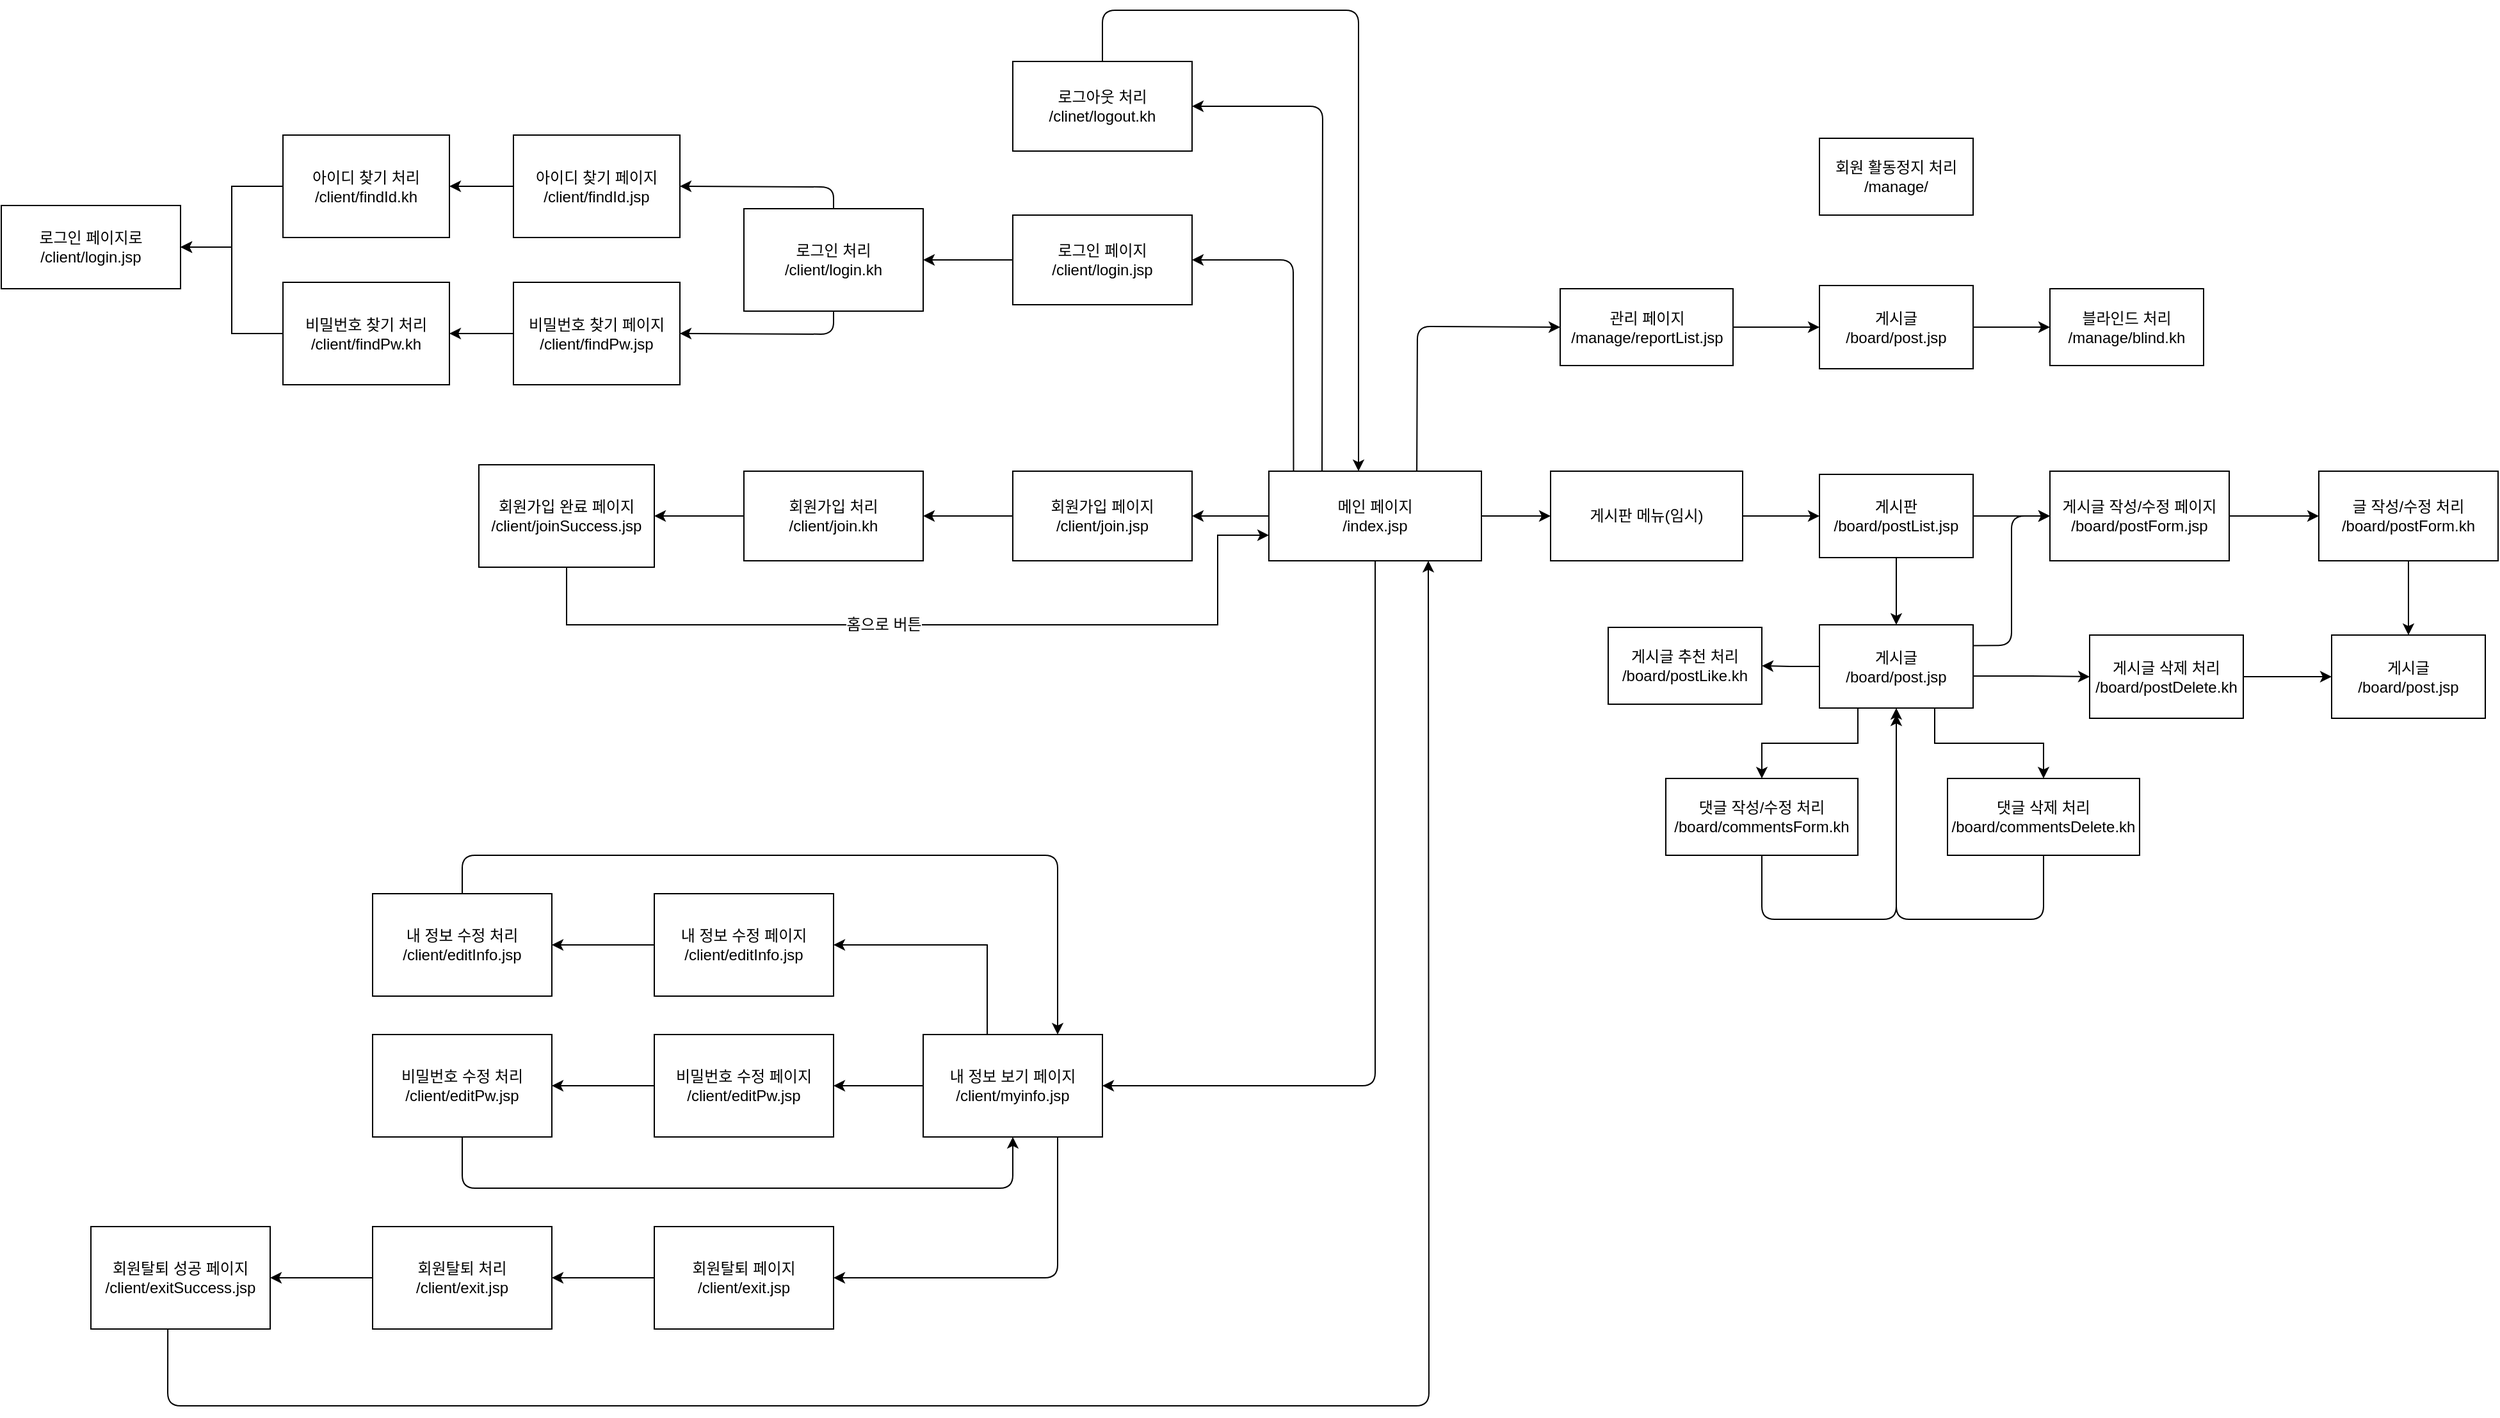 <mxfile version="14.6.11" type="github">
  <diagram id="mC9mLiqQ_s6ltAapUeoM" name="Page-1">
    <mxGraphModel dx="2025" dy="1644" grid="1" gridSize="10" guides="1" tooltips="1" connect="1" arrows="1" fold="1" page="1" pageScale="1" pageWidth="827" pageHeight="1169" math="0" shadow="0">
      <root>
        <mxCell id="0" />
        <mxCell id="1" parent="0" />
        <mxCell id="nnKQ1JKZnjKHlzkCzVtV-10" value="" style="edgeStyle=orthogonalEdgeStyle;rounded=0;orthogonalLoop=1;jettySize=auto;html=1;" parent="1" source="joYM71LnYFRUX5e8SblC-1" target="Nu2AYAcBw3wLmnYxCcNV-2" edge="1">
          <mxGeometry relative="1" as="geometry" />
        </mxCell>
        <mxCell id="nnKQ1JKZnjKHlzkCzVtV-20" value="" style="edgeStyle=orthogonalEdgeStyle;rounded=0;orthogonalLoop=1;jettySize=auto;html=1;" parent="1" source="joYM71LnYFRUX5e8SblC-1" target="nnKQ1JKZnjKHlzkCzVtV-19" edge="1">
          <mxGeometry relative="1" as="geometry" />
        </mxCell>
        <mxCell id="joYM71LnYFRUX5e8SblC-1" value="&lt;div&gt;메인 페이지&lt;/div&gt;&lt;div&gt;/index.jsp&lt;br&gt;&lt;/div&gt;" style="rounded=0;whiteSpace=wrap;html=1;" parent="1" vertex="1">
          <mxGeometry x="450" y="250" width="166" height="70" as="geometry" />
        </mxCell>
        <mxCell id="Nu2AYAcBw3wLmnYxCcNV-13" value="" style="edgeStyle=orthogonalEdgeStyle;rounded=0;orthogonalLoop=1;jettySize=auto;html=1;" parent="1" source="Nu2AYAcBw3wLmnYxCcNV-1" target="Nu2AYAcBw3wLmnYxCcNV-12" edge="1">
          <mxGeometry relative="1" as="geometry" />
        </mxCell>
        <mxCell id="Nu2AYAcBw3wLmnYxCcNV-1" value="&lt;div&gt;로그인 페이지&lt;/div&gt;&lt;div&gt;/client/login.jsp&lt;br&gt;&lt;/div&gt;" style="rounded=0;whiteSpace=wrap;html=1;" parent="1" vertex="1">
          <mxGeometry x="250" y="50" width="140" height="70" as="geometry" />
        </mxCell>
        <mxCell id="Nu2AYAcBw3wLmnYxCcNV-6" value="" style="edgeStyle=orthogonalEdgeStyle;rounded=0;orthogonalLoop=1;jettySize=auto;html=1;" parent="1" source="Nu2AYAcBw3wLmnYxCcNV-2" target="Nu2AYAcBw3wLmnYxCcNV-5" edge="1">
          <mxGeometry relative="1" as="geometry" />
        </mxCell>
        <mxCell id="Nu2AYAcBw3wLmnYxCcNV-2" value="&lt;div&gt;회원가입 페이지&lt;/div&gt;&lt;div&gt;/client/join.jsp&lt;br&gt;&lt;/div&gt;" style="rounded=0;whiteSpace=wrap;html=1;" parent="1" vertex="1">
          <mxGeometry x="250" y="250" width="140" height="70" as="geometry" />
        </mxCell>
        <mxCell id="Nu2AYAcBw3wLmnYxCcNV-28" value="" style="edgeStyle=orthogonalEdgeStyle;rounded=0;orthogonalLoop=1;jettySize=auto;html=1;" parent="1" source="Nu2AYAcBw3wLmnYxCcNV-5" target="Nu2AYAcBw3wLmnYxCcNV-7" edge="1">
          <mxGeometry relative="1" as="geometry" />
        </mxCell>
        <mxCell id="Nu2AYAcBw3wLmnYxCcNV-5" value="&lt;div&gt;회원가입 처리&lt;br&gt;&lt;/div&gt;&lt;div&gt;/client/join.kh&lt;br&gt;&lt;/div&gt;" style="rounded=0;whiteSpace=wrap;html=1;" parent="1" vertex="1">
          <mxGeometry x="40" y="250" width="140" height="70" as="geometry" />
        </mxCell>
        <mxCell id="Nu2AYAcBw3wLmnYxCcNV-10" value="&lt;font style=&quot;font-size: 12px&quot;&gt;홈으로 버튼&lt;/font&gt;" style="edgeStyle=orthogonalEdgeStyle;rounded=0;orthogonalLoop=1;jettySize=auto;html=1;exitX=0.5;exitY=0;exitDx=0;exitDy=0;" parent="1" source="Nu2AYAcBw3wLmnYxCcNV-7" edge="1">
          <mxGeometry relative="1" as="geometry">
            <mxPoint x="450" y="300" as="targetPoint" />
            <Array as="points">
              <mxPoint x="-98" y="370" />
              <mxPoint x="410" y="370" />
              <mxPoint x="410" y="300" />
              <mxPoint x="450" y="300" />
            </Array>
          </mxGeometry>
        </mxCell>
        <mxCell id="Nu2AYAcBw3wLmnYxCcNV-7" value="&lt;div&gt;회원가입 완료 페이지&lt;/div&gt;&lt;div&gt;/client/joinSuccess.jsp&lt;br&gt;&lt;/div&gt;" style="rounded=0;whiteSpace=wrap;html=1;" parent="1" vertex="1">
          <mxGeometry x="-167" y="245" width="137" height="80" as="geometry" />
        </mxCell>
        <mxCell id="Nu2AYAcBw3wLmnYxCcNV-12" value="&lt;div&gt;로그인 처리&lt;/div&gt;&lt;div&gt;/client/login.kh&lt;br&gt;&lt;/div&gt;" style="rounded=0;whiteSpace=wrap;html=1;" parent="1" vertex="1">
          <mxGeometry x="40" y="45" width="140" height="80" as="geometry" />
        </mxCell>
        <mxCell id="Nu2AYAcBw3wLmnYxCcNV-21" value="" style="edgeStyle=orthogonalEdgeStyle;rounded=0;orthogonalLoop=1;jettySize=auto;html=1;" parent="1" source="Nu2AYAcBw3wLmnYxCcNV-15" target="Nu2AYAcBw3wLmnYxCcNV-17" edge="1">
          <mxGeometry relative="1" as="geometry" />
        </mxCell>
        <mxCell id="Nu2AYAcBw3wLmnYxCcNV-15" value="&lt;div&gt;아이디 찾기 페이지&lt;br&gt;&lt;/div&gt;&lt;div&gt;/client/findId.jsp&lt;br&gt;&lt;/div&gt;" style="rounded=0;whiteSpace=wrap;html=1;" parent="1" vertex="1">
          <mxGeometry x="-140" y="-12.5" width="130" height="80" as="geometry" />
        </mxCell>
        <mxCell id="Nu2AYAcBw3wLmnYxCcNV-22" value="" style="edgeStyle=orthogonalEdgeStyle;rounded=0;orthogonalLoop=1;jettySize=auto;html=1;" parent="1" source="Nu2AYAcBw3wLmnYxCcNV-16" target="Nu2AYAcBw3wLmnYxCcNV-18" edge="1">
          <mxGeometry relative="1" as="geometry" />
        </mxCell>
        <mxCell id="Nu2AYAcBw3wLmnYxCcNV-16" value="&lt;div&gt;비밀번호 찾기 페이지&lt;br&gt;&lt;/div&gt;&lt;div&gt;/client/findPw.jsp&lt;br&gt;&lt;/div&gt;" style="rounded=0;whiteSpace=wrap;html=1;" parent="1" vertex="1">
          <mxGeometry x="-140" y="102.5" width="130" height="80" as="geometry" />
        </mxCell>
        <mxCell id="Nu2AYAcBw3wLmnYxCcNV-25" value="" style="edgeStyle=orthogonalEdgeStyle;rounded=0;orthogonalLoop=1;jettySize=auto;html=1;" parent="1" source="Nu2AYAcBw3wLmnYxCcNV-17" target="Nu2AYAcBw3wLmnYxCcNV-24" edge="1">
          <mxGeometry relative="1" as="geometry" />
        </mxCell>
        <mxCell id="Nu2AYAcBw3wLmnYxCcNV-17" value="&lt;div&gt;아이디 찾기 처리&lt;br&gt;&lt;/div&gt;&lt;div&gt;/client/findId.kh&lt;br&gt;&lt;/div&gt;" style="rounded=0;whiteSpace=wrap;html=1;" parent="1" vertex="1">
          <mxGeometry x="-320" y="-12.5" width="130" height="80" as="geometry" />
        </mxCell>
        <mxCell id="Nu2AYAcBw3wLmnYxCcNV-26" value="" style="edgeStyle=orthogonalEdgeStyle;rounded=0;orthogonalLoop=1;jettySize=auto;html=1;" parent="1" source="Nu2AYAcBw3wLmnYxCcNV-18" target="Nu2AYAcBw3wLmnYxCcNV-24" edge="1">
          <mxGeometry relative="1" as="geometry" />
        </mxCell>
        <mxCell id="Nu2AYAcBw3wLmnYxCcNV-18" value="&lt;div&gt;비밀번호 찾기 처리&lt;br&gt;&lt;/div&gt;&lt;div&gt;/client/findPw.kh&lt;br&gt;&lt;/div&gt;" style="rounded=0;whiteSpace=wrap;html=1;" parent="1" vertex="1">
          <mxGeometry x="-320" y="102.5" width="130" height="80" as="geometry" />
        </mxCell>
        <mxCell id="Nu2AYAcBw3wLmnYxCcNV-24" value="&lt;div&gt;로그인 페이지로&lt;/div&gt;&lt;div&gt;/client/login.jsp&lt;br&gt;&lt;/div&gt;" style="rounded=0;whiteSpace=wrap;html=1;" parent="1" vertex="1">
          <mxGeometry x="-540" y="42.5" width="140" height="65" as="geometry" />
        </mxCell>
        <mxCell id="QGhlJYClcwNzzbrt0RkC-1" value="" style="edgeStyle=orthogonalEdgeStyle;rounded=0;orthogonalLoop=1;jettySize=auto;html=1;" parent="1" source="Nu2AYAcBw3wLmnYxCcNV-31" target="Nu2AYAcBw3wLmnYxCcNV-33" edge="1">
          <mxGeometry relative="1" as="geometry" />
        </mxCell>
        <mxCell id="Nu2AYAcBw3wLmnYxCcNV-31" value="&lt;div&gt;내 정보 보기 페이지&lt;br&gt;&lt;/div&gt;&lt;div&gt;/client/myinfo.jsp&lt;br&gt;&lt;/div&gt;" style="rounded=0;whiteSpace=wrap;html=1;" parent="1" vertex="1">
          <mxGeometry x="180" y="690" width="140" height="80" as="geometry" />
        </mxCell>
        <mxCell id="nnKQ1JKZnjKHlzkCzVtV-5" value="" style="edgeStyle=orthogonalEdgeStyle;rounded=0;orthogonalLoop=1;jettySize=auto;html=1;" parent="1" source="Nu2AYAcBw3wLmnYxCcNV-32" target="Nu2AYAcBw3wLmnYxCcNV-37" edge="1">
          <mxGeometry relative="1" as="geometry" />
        </mxCell>
        <mxCell id="Nu2AYAcBw3wLmnYxCcNV-32" value="&lt;div&gt;회원탈퇴 페이지&lt;br&gt;&lt;/div&gt;&lt;div&gt;/client/exit.jsp&lt;br&gt;&lt;/div&gt;" style="rounded=0;whiteSpace=wrap;html=1;" parent="1" vertex="1">
          <mxGeometry x="-30" y="840" width="140" height="80" as="geometry" />
        </mxCell>
        <mxCell id="QGhlJYClcwNzzbrt0RkC-2" value="" style="edgeStyle=orthogonalEdgeStyle;rounded=0;orthogonalLoop=1;jettySize=auto;html=1;" parent="1" source="Nu2AYAcBw3wLmnYxCcNV-33" target="Nu2AYAcBw3wLmnYxCcNV-36" edge="1">
          <mxGeometry relative="1" as="geometry" />
        </mxCell>
        <mxCell id="Nu2AYAcBw3wLmnYxCcNV-33" value="&lt;div&gt;비밀번호 수정 페이지&lt;br&gt;&lt;/div&gt;&lt;div&gt;/client/editPw.jsp&lt;br&gt;&lt;/div&gt;" style="rounded=0;whiteSpace=wrap;html=1;" parent="1" vertex="1">
          <mxGeometry x="-30" y="690" width="140" height="80" as="geometry" />
        </mxCell>
        <mxCell id="QGhlJYClcwNzzbrt0RkC-6" value="" style="edgeStyle=orthogonalEdgeStyle;rounded=0;orthogonalLoop=1;jettySize=auto;html=1;" parent="1" source="Nu2AYAcBw3wLmnYxCcNV-34" target="Nu2AYAcBw3wLmnYxCcNV-35" edge="1">
          <mxGeometry relative="1" as="geometry" />
        </mxCell>
        <mxCell id="Nu2AYAcBw3wLmnYxCcNV-34" value="&lt;div&gt;내 정보 수정 페이지&lt;br&gt;&lt;/div&gt;&lt;div&gt;/client/editInfo.jsp&lt;br&gt;&lt;/div&gt;" style="rounded=0;whiteSpace=wrap;html=1;" parent="1" vertex="1">
          <mxGeometry x="-30" y="580" width="140" height="80" as="geometry" />
        </mxCell>
        <mxCell id="Nu2AYAcBw3wLmnYxCcNV-35" value="&lt;div&gt;내 정보 수정 처리&lt;br&gt;&lt;/div&gt;&lt;div&gt;/client/editInfo.jsp&lt;br&gt;&lt;/div&gt;" style="rounded=0;whiteSpace=wrap;html=1;" parent="1" vertex="1">
          <mxGeometry x="-250" y="580" width="140" height="80" as="geometry" />
        </mxCell>
        <mxCell id="Nu2AYAcBw3wLmnYxCcNV-36" value="&lt;div&gt;비밀번호 수정 처리&lt;br&gt;&lt;/div&gt;&lt;div&gt;/client/editPw.jsp&lt;br&gt;&lt;/div&gt;" style="rounded=0;whiteSpace=wrap;html=1;" parent="1" vertex="1">
          <mxGeometry x="-250" y="690" width="140" height="80" as="geometry" />
        </mxCell>
        <mxCell id="nnKQ1JKZnjKHlzkCzVtV-7" value="" style="edgeStyle=orthogonalEdgeStyle;rounded=0;orthogonalLoop=1;jettySize=auto;html=1;" parent="1" source="Nu2AYAcBw3wLmnYxCcNV-37" target="nnKQ1JKZnjKHlzkCzVtV-6" edge="1">
          <mxGeometry relative="1" as="geometry" />
        </mxCell>
        <mxCell id="Nu2AYAcBw3wLmnYxCcNV-37" value="&lt;div&gt;회원탈퇴 처리&lt;br&gt;&lt;/div&gt;&lt;div&gt;/client/exit.jsp&lt;br&gt;&lt;/div&gt;" style="rounded=0;whiteSpace=wrap;html=1;" parent="1" vertex="1">
          <mxGeometry x="-250" y="840" width="140" height="80" as="geometry" />
        </mxCell>
        <mxCell id="QGhlJYClcwNzzbrt0RkC-5" value="" style="endArrow=classic;html=1;rounded=0;edgeStyle=orthogonalEdgeStyle;exitX=0.5;exitY=0;exitDx=0;exitDy=0;entryX=1;entryY=0.5;entryDx=0;entryDy=0;" parent="1" source="Nu2AYAcBw3wLmnYxCcNV-31" target="Nu2AYAcBw3wLmnYxCcNV-34" edge="1">
          <mxGeometry width="50" height="50" relative="1" as="geometry">
            <mxPoint x="200" y="625" as="sourcePoint" />
            <mxPoint x="250" y="575" as="targetPoint" />
            <Array as="points">
              <mxPoint x="230" y="690" />
              <mxPoint x="230" y="620" />
            </Array>
          </mxGeometry>
        </mxCell>
        <mxCell id="nnKQ1JKZnjKHlzkCzVtV-1" value="" style="endArrow=classic;html=1;exitX=0.5;exitY=1;exitDx=0;exitDy=0;entryX=1;entryY=0.5;entryDx=0;entryDy=0;" parent="1" source="joYM71LnYFRUX5e8SblC-1" target="Nu2AYAcBw3wLmnYxCcNV-31" edge="1">
          <mxGeometry width="50" height="50" relative="1" as="geometry">
            <mxPoint x="550" y="620" as="sourcePoint" />
            <mxPoint x="460" y="730" as="targetPoint" />
            <Array as="points">
              <mxPoint x="533" y="730" />
            </Array>
          </mxGeometry>
        </mxCell>
        <mxCell id="nnKQ1JKZnjKHlzkCzVtV-2" value="" style="endArrow=classic;html=1;exitX=0.5;exitY=0;exitDx=0;exitDy=0;entryX=0.75;entryY=0;entryDx=0;entryDy=0;" parent="1" source="Nu2AYAcBw3wLmnYxCcNV-35" target="Nu2AYAcBw3wLmnYxCcNV-31" edge="1">
          <mxGeometry width="50" height="50" relative="1" as="geometry">
            <mxPoint x="-350" y="585" as="sourcePoint" />
            <mxPoint x="-300" y="535" as="targetPoint" />
            <Array as="points">
              <mxPoint x="-180" y="550" />
              <mxPoint x="285" y="550" />
            </Array>
          </mxGeometry>
        </mxCell>
        <mxCell id="nnKQ1JKZnjKHlzkCzVtV-3" value="" style="endArrow=classic;html=1;exitX=0.5;exitY=1;exitDx=0;exitDy=0;entryX=0.5;entryY=1;entryDx=0;entryDy=0;" parent="1" source="Nu2AYAcBw3wLmnYxCcNV-36" target="Nu2AYAcBw3wLmnYxCcNV-31" edge="1">
          <mxGeometry width="50" height="50" relative="1" as="geometry">
            <mxPoint x="16" y="843" as="sourcePoint" />
            <mxPoint x="66" y="793" as="targetPoint" />
            <Array as="points">
              <mxPoint x="-180" y="810" />
              <mxPoint x="250" y="810" />
            </Array>
          </mxGeometry>
        </mxCell>
        <mxCell id="nnKQ1JKZnjKHlzkCzVtV-4" value="" style="endArrow=classic;html=1;exitX=0.75;exitY=1;exitDx=0;exitDy=0;entryX=1;entryY=0.5;entryDx=0;entryDy=0;" parent="1" source="Nu2AYAcBw3wLmnYxCcNV-31" target="Nu2AYAcBw3wLmnYxCcNV-32" edge="1">
          <mxGeometry width="50" height="50" relative="1" as="geometry">
            <mxPoint x="226.5" y="910" as="sourcePoint" />
            <mxPoint x="276.5" y="860" as="targetPoint" />
            <Array as="points">
              <mxPoint x="285" y="880" />
            </Array>
          </mxGeometry>
        </mxCell>
        <mxCell id="nnKQ1JKZnjKHlzkCzVtV-6" value="&lt;div&gt;회원탈퇴 성공 페이지&lt;/div&gt;&lt;div&gt;/client/exitSuccess.jsp&lt;br&gt;&lt;/div&gt;" style="rounded=0;whiteSpace=wrap;html=1;" parent="1" vertex="1">
          <mxGeometry x="-470" y="840" width="140" height="80" as="geometry" />
        </mxCell>
        <mxCell id="nnKQ1JKZnjKHlzkCzVtV-8" value="" style="endArrow=classic;html=1;exitX=0.429;exitY=1;exitDx=0;exitDy=0;exitPerimeter=0;entryX=0.75;entryY=1;entryDx=0;entryDy=0;" parent="1" source="nnKQ1JKZnjKHlzkCzVtV-6" target="joYM71LnYFRUX5e8SblC-1" edge="1">
          <mxGeometry width="50" height="50" relative="1" as="geometry">
            <mxPoint x="-320" y="1010" as="sourcePoint" />
            <mxPoint x="440" y="880" as="targetPoint" />
            <Array as="points">
              <mxPoint x="-410" y="980" />
              <mxPoint x="575" y="980" />
            </Array>
          </mxGeometry>
        </mxCell>
        <mxCell id="nnKQ1JKZnjKHlzkCzVtV-11" value="" style="endArrow=classic;html=1;entryX=1;entryY=0.5;entryDx=0;entryDy=0;" parent="1" source="Nu2AYAcBw3wLmnYxCcNV-12" target="Nu2AYAcBw3wLmnYxCcNV-15" edge="1">
          <mxGeometry width="50" height="50" relative="1" as="geometry">
            <mxPoint x="50" y="10" as="sourcePoint" />
            <mxPoint x="100" y="-40" as="targetPoint" />
            <Array as="points">
              <mxPoint x="110" y="28" />
            </Array>
          </mxGeometry>
        </mxCell>
        <mxCell id="nnKQ1JKZnjKHlzkCzVtV-12" value="" style="endArrow=classic;html=1;exitX=0.5;exitY=1;exitDx=0;exitDy=0;entryX=1;entryY=0.5;entryDx=0;entryDy=0;" parent="1" source="Nu2AYAcBw3wLmnYxCcNV-12" target="Nu2AYAcBw3wLmnYxCcNV-16" edge="1">
          <mxGeometry width="50" height="50" relative="1" as="geometry">
            <mxPoint x="50" y="10" as="sourcePoint" />
            <mxPoint x="100" y="-40" as="targetPoint" />
            <Array as="points">
              <mxPoint x="110" y="143" />
            </Array>
          </mxGeometry>
        </mxCell>
        <mxCell id="nnKQ1JKZnjKHlzkCzVtV-15" value="" style="endArrow=classic;html=1;exitX=0.116;exitY=-0.005;exitDx=0;exitDy=0;exitPerimeter=0;entryX=1;entryY=0.5;entryDx=0;entryDy=0;" parent="1" source="joYM71LnYFRUX5e8SblC-1" target="Nu2AYAcBw3wLmnYxCcNV-1" edge="1">
          <mxGeometry width="50" height="50" relative="1" as="geometry">
            <mxPoint x="380" y="10" as="sourcePoint" />
            <mxPoint x="550" y="-140" as="targetPoint" />
            <Array as="points">
              <mxPoint x="469" y="85" />
            </Array>
          </mxGeometry>
        </mxCell>
        <mxCell id="nnKQ1JKZnjKHlzkCzVtV-16" value="&lt;div&gt;로그아웃 처리&lt;/div&gt;&lt;div&gt;/clinet/logout.kh&lt;br&gt;&lt;/div&gt;" style="rounded=0;whiteSpace=wrap;html=1;" parent="1" vertex="1">
          <mxGeometry x="250" y="-70" width="140" height="70" as="geometry" />
        </mxCell>
        <mxCell id="nnKQ1JKZnjKHlzkCzVtV-17" value="" style="endArrow=classic;html=1;exitX=0.25;exitY=0;exitDx=0;exitDy=0;entryX=1;entryY=0.5;entryDx=0;entryDy=0;" parent="1" source="joYM71LnYFRUX5e8SblC-1" target="nnKQ1JKZnjKHlzkCzVtV-16" edge="1">
          <mxGeometry width="50" height="50" relative="1" as="geometry">
            <mxPoint x="520" y="-30" as="sourcePoint" />
            <mxPoint x="590" y="-100" as="targetPoint" />
            <Array as="points">
              <mxPoint x="492" y="-35" />
            </Array>
          </mxGeometry>
        </mxCell>
        <mxCell id="nnKQ1JKZnjKHlzkCzVtV-18" value="" style="endArrow=classic;html=1;exitX=0.5;exitY=0;exitDx=0;exitDy=0;" parent="1" source="nnKQ1JKZnjKHlzkCzVtV-16" edge="1">
          <mxGeometry width="50" height="50" relative="1" as="geometry">
            <mxPoint x="470" y="-110" as="sourcePoint" />
            <mxPoint x="520" y="250" as="targetPoint" />
            <Array as="points">
              <mxPoint x="320" y="-110" />
              <mxPoint x="520" y="-110" />
            </Array>
          </mxGeometry>
        </mxCell>
        <mxCell id="R1qjKSbSTeQgbjsGCtFt-1" value="" style="edgeStyle=orthogonalEdgeStyle;rounded=0;orthogonalLoop=1;jettySize=auto;html=1;" edge="1" parent="1" source="nnKQ1JKZnjKHlzkCzVtV-19" target="nnKQ1JKZnjKHlzkCzVtV-21">
          <mxGeometry relative="1" as="geometry" />
        </mxCell>
        <mxCell id="nnKQ1JKZnjKHlzkCzVtV-19" value="게시판 메뉴(임시)" style="rounded=0;whiteSpace=wrap;html=1;" parent="1" vertex="1">
          <mxGeometry x="670" y="250" width="150" height="70" as="geometry" />
        </mxCell>
        <mxCell id="R1qjKSbSTeQgbjsGCtFt-2" value="" style="edgeStyle=orthogonalEdgeStyle;rounded=0;orthogonalLoop=1;jettySize=auto;html=1;" edge="1" parent="1" source="nnKQ1JKZnjKHlzkCzVtV-21" target="nnKQ1JKZnjKHlzkCzVtV-22">
          <mxGeometry relative="1" as="geometry" />
        </mxCell>
        <mxCell id="R1qjKSbSTeQgbjsGCtFt-3" value="" style="edgeStyle=orthogonalEdgeStyle;rounded=0;orthogonalLoop=1;jettySize=auto;html=1;" edge="1" parent="1" source="nnKQ1JKZnjKHlzkCzVtV-21" target="nnKQ1JKZnjKHlzkCzVtV-24">
          <mxGeometry relative="1" as="geometry" />
        </mxCell>
        <mxCell id="nnKQ1JKZnjKHlzkCzVtV-21" value="&lt;div&gt;게시판&lt;/div&gt;&lt;div&gt;/board/postList.jsp&lt;/div&gt;" style="rounded=0;whiteSpace=wrap;html=1;" parent="1" vertex="1">
          <mxGeometry x="880" y="252.5" width="120" height="65" as="geometry" />
        </mxCell>
        <mxCell id="R1qjKSbSTeQgbjsGCtFt-4" value="" style="edgeStyle=orthogonalEdgeStyle;rounded=0;orthogonalLoop=1;jettySize=auto;html=1;" edge="1" parent="1" source="nnKQ1JKZnjKHlzkCzVtV-22" target="nnKQ1JKZnjKHlzkCzVtV-23">
          <mxGeometry relative="1" as="geometry" />
        </mxCell>
        <mxCell id="R1qjKSbSTeQgbjsGCtFt-5" value="" style="edgeStyle=orthogonalEdgeStyle;rounded=0;orthogonalLoop=1;jettySize=auto;html=1;exitX=1;exitY=0.615;exitDx=0;exitDy=0;exitPerimeter=0;" edge="1" parent="1" source="nnKQ1JKZnjKHlzkCzVtV-24" target="nnKQ1JKZnjKHlzkCzVtV-25">
          <mxGeometry relative="1" as="geometry">
            <mxPoint x="1010" y="413" as="sourcePoint" />
          </mxGeometry>
        </mxCell>
        <mxCell id="nnKQ1JKZnjKHlzkCzVtV-22" value="&lt;div&gt;게시글 작성/수정 페이지&lt;/div&gt;&lt;div&gt;/board/postForm.jsp&lt;br&gt;&lt;/div&gt;" style="rounded=0;whiteSpace=wrap;html=1;" parent="1" vertex="1">
          <mxGeometry x="1060" y="250" width="140" height="70" as="geometry" />
        </mxCell>
        <mxCell id="R1qjKSbSTeQgbjsGCtFt-13" value="" style="edgeStyle=orthogonalEdgeStyle;rounded=0;orthogonalLoop=1;jettySize=auto;html=1;" edge="1" parent="1" source="nnKQ1JKZnjKHlzkCzVtV-23" target="R1qjKSbSTeQgbjsGCtFt-12">
          <mxGeometry relative="1" as="geometry" />
        </mxCell>
        <mxCell id="nnKQ1JKZnjKHlzkCzVtV-23" value="&lt;div&gt;글 작성/수정 처리&lt;br&gt;&lt;/div&gt;&lt;div&gt;/board/postForm.kh&lt;br&gt;&lt;/div&gt;" style="rounded=0;whiteSpace=wrap;html=1;" parent="1" vertex="1">
          <mxGeometry x="1270" y="250" width="140" height="70" as="geometry" />
        </mxCell>
        <mxCell id="R1qjKSbSTeQgbjsGCtFt-6" value="" style="edgeStyle=orthogonalEdgeStyle;rounded=0;orthogonalLoop=1;jettySize=auto;html=1;exitX=0.75;exitY=1;exitDx=0;exitDy=0;" edge="1" parent="1" source="nnKQ1JKZnjKHlzkCzVtV-24" target="nnKQ1JKZnjKHlzkCzVtV-27">
          <mxGeometry relative="1" as="geometry" />
        </mxCell>
        <mxCell id="R1qjKSbSTeQgbjsGCtFt-7" value="" style="edgeStyle=orthogonalEdgeStyle;rounded=0;orthogonalLoop=1;jettySize=auto;html=1;entryX=0.5;entryY=0;entryDx=0;entryDy=0;exitX=0.25;exitY=1;exitDx=0;exitDy=0;" edge="1" parent="1" source="nnKQ1JKZnjKHlzkCzVtV-24" target="nnKQ1JKZnjKHlzkCzVtV-26">
          <mxGeometry relative="1" as="geometry" />
        </mxCell>
        <mxCell id="R1qjKSbSTeQgbjsGCtFt-16" value="" style="edgeStyle=orthogonalEdgeStyle;rounded=0;orthogonalLoop=1;jettySize=auto;html=1;" edge="1" parent="1" source="nnKQ1JKZnjKHlzkCzVtV-24" target="R1qjKSbSTeQgbjsGCtFt-15">
          <mxGeometry relative="1" as="geometry" />
        </mxCell>
        <mxCell id="nnKQ1JKZnjKHlzkCzVtV-24" value="&lt;div&gt;게시글&lt;/div&gt;&lt;div&gt;/board/post.jsp&lt;/div&gt;" style="rounded=0;whiteSpace=wrap;html=1;" parent="1" vertex="1">
          <mxGeometry x="880" y="370" width="120" height="65" as="geometry" />
        </mxCell>
        <mxCell id="R1qjKSbSTeQgbjsGCtFt-14" value="" style="edgeStyle=orthogonalEdgeStyle;rounded=0;orthogonalLoop=1;jettySize=auto;html=1;" edge="1" parent="1" source="nnKQ1JKZnjKHlzkCzVtV-25" target="R1qjKSbSTeQgbjsGCtFt-12">
          <mxGeometry relative="1" as="geometry" />
        </mxCell>
        <mxCell id="nnKQ1JKZnjKHlzkCzVtV-25" value="&lt;div&gt;게시글 삭제 처리&lt;/div&gt;&lt;div&gt;/board/postDelete.kh&lt;br&gt;&lt;/div&gt;" style="rounded=0;whiteSpace=wrap;html=1;" parent="1" vertex="1">
          <mxGeometry x="1091" y="378" width="120" height="65" as="geometry" />
        </mxCell>
        <mxCell id="nnKQ1JKZnjKHlzkCzVtV-26" value="&lt;div&gt;댓글 작성/수정 처리&lt;/div&gt;&lt;div&gt;/board/commentsForm.kh&lt;br&gt;&lt;/div&gt;" style="rounded=0;whiteSpace=wrap;html=1;" parent="1" vertex="1">
          <mxGeometry x="760" y="490" width="150" height="60" as="geometry" />
        </mxCell>
        <mxCell id="nnKQ1JKZnjKHlzkCzVtV-27" value="&lt;div&gt;댓글 삭제 처리&lt;/div&gt;&lt;div&gt;/board/commentsDelete.kh&lt;br&gt;&lt;/div&gt;" style="rounded=0;whiteSpace=wrap;html=1;" parent="1" vertex="1">
          <mxGeometry x="980" y="490" width="150" height="60" as="geometry" />
        </mxCell>
        <mxCell id="R1qjKSbSTeQgbjsGCtFt-8" value="" style="endArrow=classic;html=1;exitX=1;exitY=0.25;exitDx=0;exitDy=0;entryX=0;entryY=0.5;entryDx=0;entryDy=0;" edge="1" parent="1" source="nnKQ1JKZnjKHlzkCzVtV-24" target="nnKQ1JKZnjKHlzkCzVtV-22">
          <mxGeometry width="50" height="50" relative="1" as="geometry">
            <mxPoint x="1030" y="400" as="sourcePoint" />
            <mxPoint x="1030" y="290" as="targetPoint" />
            <Array as="points">
              <mxPoint x="1030" y="386" />
              <mxPoint x="1030" y="285" />
            </Array>
          </mxGeometry>
        </mxCell>
        <mxCell id="R1qjKSbSTeQgbjsGCtFt-9" value="" style="endArrow=classic;html=1;exitX=0.5;exitY=1;exitDx=0;exitDy=0;entryX=0.5;entryY=1;entryDx=0;entryDy=0;" edge="1" parent="1" source="nnKQ1JKZnjKHlzkCzVtV-27" target="nnKQ1JKZnjKHlzkCzVtV-24">
          <mxGeometry width="50" height="50" relative="1" as="geometry">
            <mxPoint x="1090" y="370" as="sourcePoint" />
            <mxPoint x="1055" y="640" as="targetPoint" />
            <Array as="points">
              <mxPoint x="1055" y="600" />
              <mxPoint x="940" y="600" />
            </Array>
          </mxGeometry>
        </mxCell>
        <mxCell id="R1qjKSbSTeQgbjsGCtFt-10" value="" style="endArrow=classic;html=1;" edge="1" parent="1">
          <mxGeometry width="50" height="50" relative="1" as="geometry">
            <mxPoint x="835" y="550" as="sourcePoint" />
            <mxPoint x="940" y="440" as="targetPoint" />
            <Array as="points">
              <mxPoint x="835" y="600" />
              <mxPoint x="940" y="600" />
            </Array>
          </mxGeometry>
        </mxCell>
        <mxCell id="R1qjKSbSTeQgbjsGCtFt-12" value="&lt;div&gt;게시글&lt;/div&gt;&lt;div&gt;/board/post.jsp&lt;/div&gt;" style="rounded=0;whiteSpace=wrap;html=1;" vertex="1" parent="1">
          <mxGeometry x="1280" y="378" width="120" height="65" as="geometry" />
        </mxCell>
        <mxCell id="R1qjKSbSTeQgbjsGCtFt-15" value="&lt;div&gt;게시글 추천 처리&lt;br&gt;&lt;/div&gt;&lt;div&gt;/board/postLike.kh&lt;br&gt;&lt;/div&gt;" style="rounded=0;whiteSpace=wrap;html=1;" vertex="1" parent="1">
          <mxGeometry x="715" y="372" width="120" height="60" as="geometry" />
        </mxCell>
        <mxCell id="R1qjKSbSTeQgbjsGCtFt-22" value="" style="edgeStyle=orthogonalEdgeStyle;rounded=0;orthogonalLoop=1;jettySize=auto;html=1;" edge="1" parent="1" source="R1qjKSbSTeQgbjsGCtFt-19" target="R1qjKSbSTeQgbjsGCtFt-21">
          <mxGeometry relative="1" as="geometry" />
        </mxCell>
        <mxCell id="R1qjKSbSTeQgbjsGCtFt-19" value="&lt;div&gt;관리 페이지&lt;/div&gt;&lt;div&gt;/manage/reportList.jsp&lt;br&gt;&lt;/div&gt;" style="rounded=0;whiteSpace=wrap;html=1;" vertex="1" parent="1">
          <mxGeometry x="677.5" y="107.5" width="135" height="60" as="geometry" />
        </mxCell>
        <mxCell id="R1qjKSbSTeQgbjsGCtFt-20" value="" style="endArrow=classic;html=1;exitX=0.696;exitY=0.002;exitDx=0;exitDy=0;exitPerimeter=0;entryX=0;entryY=0.5;entryDx=0;entryDy=0;" edge="1" parent="1" source="joYM71LnYFRUX5e8SblC-1" target="R1qjKSbSTeQgbjsGCtFt-19">
          <mxGeometry width="50" height="50" relative="1" as="geometry">
            <mxPoint x="900" y="170" as="sourcePoint" />
            <mxPoint x="950" y="120" as="targetPoint" />
            <Array as="points">
              <mxPoint x="566" y="137" />
            </Array>
          </mxGeometry>
        </mxCell>
        <mxCell id="R1qjKSbSTeQgbjsGCtFt-24" value="" style="edgeStyle=orthogonalEdgeStyle;rounded=0;orthogonalLoop=1;jettySize=auto;html=1;" edge="1" parent="1" source="R1qjKSbSTeQgbjsGCtFt-21" target="R1qjKSbSTeQgbjsGCtFt-23">
          <mxGeometry relative="1" as="geometry" />
        </mxCell>
        <mxCell id="R1qjKSbSTeQgbjsGCtFt-21" value="&lt;div&gt;게시글&lt;/div&gt;&lt;div&gt;/board/post.jsp&lt;/div&gt;" style="rounded=0;whiteSpace=wrap;html=1;" vertex="1" parent="1">
          <mxGeometry x="880" y="105" width="120" height="65" as="geometry" />
        </mxCell>
        <mxCell id="R1qjKSbSTeQgbjsGCtFt-23" value="&lt;div&gt;블라인드 처리&lt;/div&gt;&lt;div&gt;/manage/blind.kh&lt;br&gt;&lt;/div&gt;" style="rounded=0;whiteSpace=wrap;html=1;" vertex="1" parent="1">
          <mxGeometry x="1060" y="107.5" width="120" height="60" as="geometry" />
        </mxCell>
        <mxCell id="R1qjKSbSTeQgbjsGCtFt-25" value="&lt;div&gt;회원 활동정지 처리&lt;/div&gt;&lt;div&gt;/manage/&lt;br&gt;&lt;/div&gt;" style="rounded=0;whiteSpace=wrap;html=1;" vertex="1" parent="1">
          <mxGeometry x="880" y="-10" width="120" height="60" as="geometry" />
        </mxCell>
      </root>
    </mxGraphModel>
  </diagram>
</mxfile>
